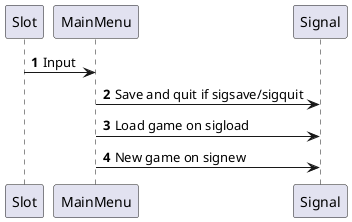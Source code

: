 @startuml
'https://plantuml.com/sequence-diagram

autonumber

Slot -> MainMenu: Input
MainMenu -> Signal: Save and quit if sigsave/sigquit
MainMenu -> Signal: Load game on sigload
MainMenu -> Signal: New game on signew
@enduml